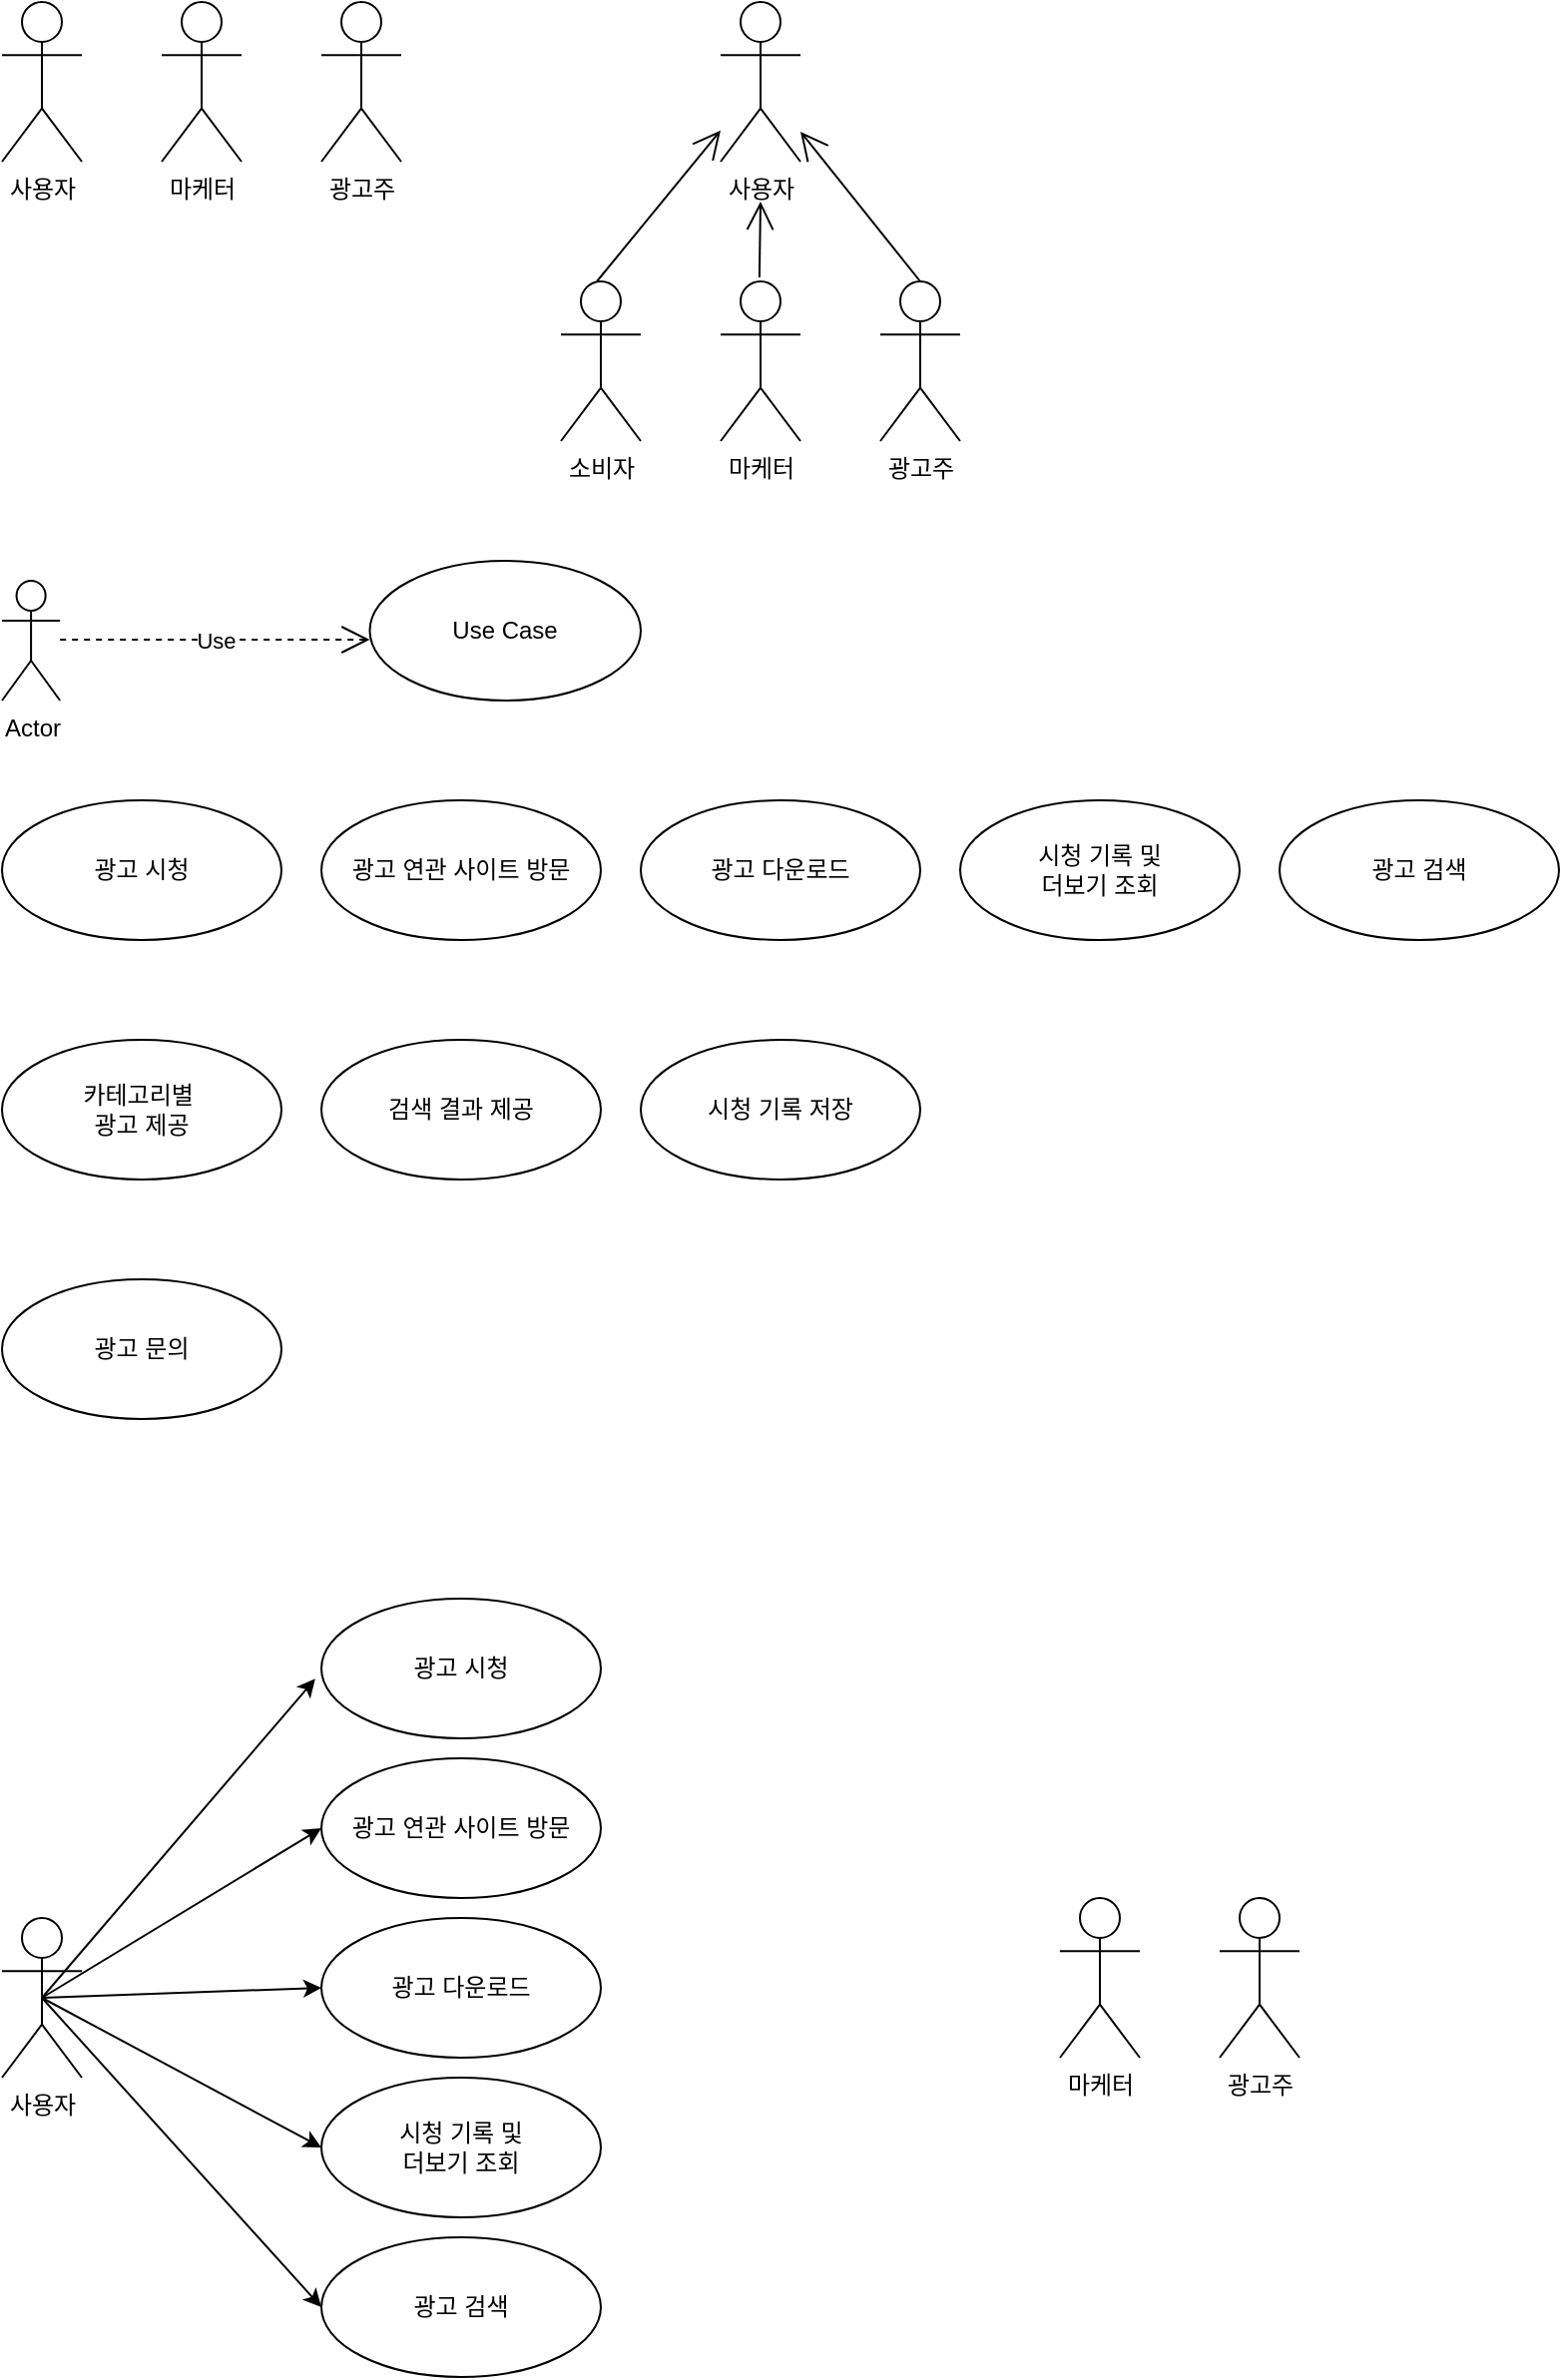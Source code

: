 <mxfile version="13.8.0" type="github">
  <diagram id="AJtEgspMUhOu_pOhHbxg" name="Page-1">
    <mxGraphModel dx="981" dy="526" grid="1" gridSize="10" guides="1" tooltips="1" connect="1" arrows="1" fold="1" page="1" pageScale="1" pageWidth="827" pageHeight="1169" math="0" shadow="0">
      <root>
        <mxCell id="0" />
        <mxCell id="1" parent="0" />
        <mxCell id="_McWxPtoiWffXC-6owyp-9" value="사용자" style="shape=umlActor;verticalLabelPosition=bottom;verticalAlign=top;html=1;" parent="1" vertex="1">
          <mxGeometry x="40" y="40" width="40" height="80" as="geometry" />
        </mxCell>
        <mxCell id="_McWxPtoiWffXC-6owyp-13" value="광고주" style="shape=umlActor;verticalLabelPosition=bottom;verticalAlign=top;html=1;" parent="1" vertex="1">
          <mxGeometry x="200" y="40" width="40" height="80" as="geometry" />
        </mxCell>
        <mxCell id="_McWxPtoiWffXC-6owyp-14" value="마케터" style="shape=umlActor;verticalLabelPosition=bottom;verticalAlign=top;html=1;" parent="1" vertex="1">
          <mxGeometry x="120" y="40" width="40" height="80" as="geometry" />
        </mxCell>
        <mxCell id="_McWxPtoiWffXC-6owyp-19" value="소비자" style="shape=umlActor;verticalLabelPosition=bottom;verticalAlign=top;html=1;" parent="1" vertex="1">
          <mxGeometry x="320" y="180" width="40" height="80" as="geometry" />
        </mxCell>
        <mxCell id="_McWxPtoiWffXC-6owyp-20" value="광고주" style="shape=umlActor;verticalLabelPosition=bottom;verticalAlign=top;html=1;" parent="1" vertex="1">
          <mxGeometry x="480" y="180" width="40" height="80" as="geometry" />
        </mxCell>
        <mxCell id="_McWxPtoiWffXC-6owyp-21" value="마케터" style="shape=umlActor;verticalLabelPosition=bottom;verticalAlign=top;html=1;" parent="1" vertex="1">
          <mxGeometry x="400" y="180" width="40" height="80" as="geometry" />
        </mxCell>
        <mxCell id="_McWxPtoiWffXC-6owyp-22" value="" style="group" parent="1" vertex="1" connectable="0">
          <mxGeometry x="40" y="320" width="320" height="70" as="geometry" />
        </mxCell>
        <mxCell id="_McWxPtoiWffXC-6owyp-5" value="Actor" style="shape=umlActor;verticalLabelPosition=bottom;verticalAlign=top;html=1;" parent="_McWxPtoiWffXC-6owyp-22" vertex="1">
          <mxGeometry y="10" width="29.091" height="60" as="geometry" />
        </mxCell>
        <mxCell id="_McWxPtoiWffXC-6owyp-6" value="Use Case" style="ellipse;whiteSpace=wrap;html=1;" parent="_McWxPtoiWffXC-6owyp-22" vertex="1">
          <mxGeometry x="184.24" width="135.76" height="70" as="geometry" />
        </mxCell>
        <mxCell id="_McWxPtoiWffXC-6owyp-7" value="Use" style="endArrow=open;endSize=12;dashed=1;html=1;" parent="_McWxPtoiWffXC-6owyp-22" edge="1">
          <mxGeometry width="160" relative="1" as="geometry">
            <mxPoint x="29.091" y="39.5" as="sourcePoint" />
            <mxPoint x="184.242" y="39.5" as="targetPoint" />
          </mxGeometry>
        </mxCell>
        <mxCell id="_McWxPtoiWffXC-6owyp-23" value="사용자" style="shape=umlActor;verticalLabelPosition=bottom;verticalAlign=top;html=1;" parent="1" vertex="1">
          <mxGeometry x="400" y="40" width="40" height="80" as="geometry" />
        </mxCell>
        <mxCell id="8zaXE_FqMB4v_rWYC9eI-1" value="" style="endArrow=open;endFill=1;endSize=12;html=1;exitX=0.45;exitY=0;exitDx=0;exitDy=0;exitPerimeter=0;" parent="1" source="_McWxPtoiWffXC-6owyp-19" target="_McWxPtoiWffXC-6owyp-23" edge="1">
          <mxGeometry width="160" relative="1" as="geometry">
            <mxPoint x="338" y="160" as="sourcePoint" />
            <mxPoint x="380" y="160" as="targetPoint" />
          </mxGeometry>
        </mxCell>
        <mxCell id="8zaXE_FqMB4v_rWYC9eI-2" value="" style="endArrow=open;endFill=1;endSize=12;html=1;exitX=0.5;exitY=0;exitDx=0;exitDy=0;exitPerimeter=0;" parent="1" source="_McWxPtoiWffXC-6owyp-20" target="_McWxPtoiWffXC-6owyp-23" edge="1">
          <mxGeometry width="160" relative="1" as="geometry">
            <mxPoint x="348" y="190" as="sourcePoint" />
            <mxPoint x="410" y="114.39" as="targetPoint" />
          </mxGeometry>
        </mxCell>
        <mxCell id="8zaXE_FqMB4v_rWYC9eI-3" value="" style="endArrow=open;endFill=1;endSize=12;html=1;exitX=0.486;exitY=-0.025;exitDx=0;exitDy=0;exitPerimeter=0;" parent="1" source="_McWxPtoiWffXC-6owyp-21" edge="1">
          <mxGeometry width="160" relative="1" as="geometry">
            <mxPoint x="358" y="200" as="sourcePoint" />
            <mxPoint x="420" y="140" as="targetPoint" />
          </mxGeometry>
        </mxCell>
        <mxCell id="pgj8xzCdPbNXUes23sIo-1" value="광고 시청" style="ellipse;whiteSpace=wrap;html=1;" vertex="1" parent="1">
          <mxGeometry x="40" y="440" width="140" height="70" as="geometry" />
        </mxCell>
        <mxCell id="pgj8xzCdPbNXUes23sIo-2" value="광고 다운로드" style="ellipse;whiteSpace=wrap;html=1;" vertex="1" parent="1">
          <mxGeometry x="360" y="440" width="140" height="70" as="geometry" />
        </mxCell>
        <mxCell id="pgj8xzCdPbNXUes23sIo-3" value="광고 검색" style="ellipse;whiteSpace=wrap;html=1;" vertex="1" parent="1">
          <mxGeometry x="680" y="440" width="140" height="70" as="geometry" />
        </mxCell>
        <mxCell id="pgj8xzCdPbNXUes23sIo-4" value="광고 연관 사이트 방문" style="ellipse;whiteSpace=wrap;html=1;" vertex="1" parent="1">
          <mxGeometry x="200" y="440" width="140" height="70" as="geometry" />
        </mxCell>
        <mxCell id="pgj8xzCdPbNXUes23sIo-5" value="시청 기록 및 &lt;br&gt;더보기 조회" style="ellipse;whiteSpace=wrap;html=1;" vertex="1" parent="1">
          <mxGeometry x="520" y="440" width="140" height="70" as="geometry" />
        </mxCell>
        <mxCell id="pgj8xzCdPbNXUes23sIo-6" value="카테고리별&amp;nbsp;&lt;br&gt;광고 제공" style="ellipse;whiteSpace=wrap;html=1;" vertex="1" parent="1">
          <mxGeometry x="40" y="560" width="140" height="70" as="geometry" />
        </mxCell>
        <mxCell id="pgj8xzCdPbNXUes23sIo-7" value="광고 문의" style="ellipse;whiteSpace=wrap;html=1;" vertex="1" parent="1">
          <mxGeometry x="40" y="680" width="140" height="70" as="geometry" />
        </mxCell>
        <mxCell id="pgj8xzCdPbNXUes23sIo-10" value="검색 결과 제공" style="ellipse;whiteSpace=wrap;html=1;" vertex="1" parent="1">
          <mxGeometry x="200" y="560" width="140" height="70" as="geometry" />
        </mxCell>
        <mxCell id="pgj8xzCdPbNXUes23sIo-11" value="시청 기록 저장" style="ellipse;whiteSpace=wrap;html=1;" vertex="1" parent="1">
          <mxGeometry x="360" y="560" width="140" height="70" as="geometry" />
        </mxCell>
        <mxCell id="pgj8xzCdPbNXUes23sIo-21" value="사용자" style="shape=umlActor;verticalLabelPosition=bottom;verticalAlign=top;html=1;" vertex="1" parent="1">
          <mxGeometry x="40" y="1000" width="40" height="80" as="geometry" />
        </mxCell>
        <mxCell id="pgj8xzCdPbNXUes23sIo-22" value="마케터" style="shape=umlActor;verticalLabelPosition=bottom;verticalAlign=top;html=1;" vertex="1" parent="1">
          <mxGeometry x="570" y="990" width="40" height="80" as="geometry" />
        </mxCell>
        <mxCell id="pgj8xzCdPbNXUes23sIo-23" value="광고주" style="shape=umlActor;verticalLabelPosition=bottom;verticalAlign=top;html=1;" vertex="1" parent="1">
          <mxGeometry x="650" y="990" width="40" height="80" as="geometry" />
        </mxCell>
        <mxCell id="pgj8xzCdPbNXUes23sIo-24" value="광고 시청" style="ellipse;whiteSpace=wrap;html=1;" vertex="1" parent="1">
          <mxGeometry x="200" y="840" width="140" height="70" as="geometry" />
        </mxCell>
        <mxCell id="pgj8xzCdPbNXUes23sIo-25" value="광고 다운로드" style="ellipse;whiteSpace=wrap;html=1;" vertex="1" parent="1">
          <mxGeometry x="200" y="1000" width="140" height="70" as="geometry" />
        </mxCell>
        <mxCell id="pgj8xzCdPbNXUes23sIo-26" value="광고 검색" style="ellipse;whiteSpace=wrap;html=1;" vertex="1" parent="1">
          <mxGeometry x="200" y="1160" width="140" height="70" as="geometry" />
        </mxCell>
        <mxCell id="pgj8xzCdPbNXUes23sIo-27" value="광고 연관 사이트 방문" style="ellipse;whiteSpace=wrap;html=1;" vertex="1" parent="1">
          <mxGeometry x="200" y="920" width="140" height="70" as="geometry" />
        </mxCell>
        <mxCell id="pgj8xzCdPbNXUes23sIo-28" value="시청 기록 및 &lt;br&gt;더보기 조회" style="ellipse;whiteSpace=wrap;html=1;" vertex="1" parent="1">
          <mxGeometry x="200" y="1080" width="140" height="70" as="geometry" />
        </mxCell>
        <mxCell id="pgj8xzCdPbNXUes23sIo-30" value="" style="endArrow=classic;html=1;entryX=-0.022;entryY=0.574;entryDx=0;entryDy=0;entryPerimeter=0;" edge="1" parent="1" target="pgj8xzCdPbNXUes23sIo-24">
          <mxGeometry width="50" height="50" relative="1" as="geometry">
            <mxPoint x="60" y="1040" as="sourcePoint" />
            <mxPoint x="520" y="1080" as="targetPoint" />
          </mxGeometry>
        </mxCell>
        <mxCell id="pgj8xzCdPbNXUes23sIo-31" value="" style="endArrow=classic;html=1;entryX=0;entryY=0.5;entryDx=0;entryDy=0;exitX=0.5;exitY=0.5;exitDx=0;exitDy=0;exitPerimeter=0;" edge="1" parent="1" source="pgj8xzCdPbNXUes23sIo-21" target="pgj8xzCdPbNXUes23sIo-27">
          <mxGeometry width="50" height="50" relative="1" as="geometry">
            <mxPoint x="90" y="1026.655" as="sourcePoint" />
            <mxPoint x="206.92" y="890.18" as="targetPoint" />
          </mxGeometry>
        </mxCell>
        <mxCell id="pgj8xzCdPbNXUes23sIo-32" value="" style="endArrow=classic;html=1;entryX=0;entryY=0.5;entryDx=0;entryDy=0;exitX=0.5;exitY=0.5;exitDx=0;exitDy=0;exitPerimeter=0;" edge="1" parent="1" source="pgj8xzCdPbNXUes23sIo-21" target="pgj8xzCdPbNXUes23sIo-25">
          <mxGeometry width="50" height="50" relative="1" as="geometry">
            <mxPoint x="100" y="1036.655" as="sourcePoint" />
            <mxPoint x="216.92" y="900.18" as="targetPoint" />
          </mxGeometry>
        </mxCell>
        <mxCell id="pgj8xzCdPbNXUes23sIo-33" value="" style="endArrow=classic;html=1;entryX=0;entryY=0.5;entryDx=0;entryDy=0;exitX=0.5;exitY=0.5;exitDx=0;exitDy=0;exitPerimeter=0;" edge="1" parent="1" source="pgj8xzCdPbNXUes23sIo-21" target="pgj8xzCdPbNXUes23sIo-28">
          <mxGeometry width="50" height="50" relative="1" as="geometry">
            <mxPoint x="100" y="1030" as="sourcePoint" />
            <mxPoint x="226.92" y="910.18" as="targetPoint" />
          </mxGeometry>
        </mxCell>
        <mxCell id="pgj8xzCdPbNXUes23sIo-34" value="" style="endArrow=classic;html=1;entryX=0;entryY=0.5;entryDx=0;entryDy=0;exitX=0.5;exitY=0.5;exitDx=0;exitDy=0;exitPerimeter=0;" edge="1" parent="1" source="pgj8xzCdPbNXUes23sIo-21" target="pgj8xzCdPbNXUes23sIo-26">
          <mxGeometry width="50" height="50" relative="1" as="geometry">
            <mxPoint x="120" y="1056.655" as="sourcePoint" />
            <mxPoint x="236.92" y="920.18" as="targetPoint" />
          </mxGeometry>
        </mxCell>
      </root>
    </mxGraphModel>
  </diagram>
</mxfile>
